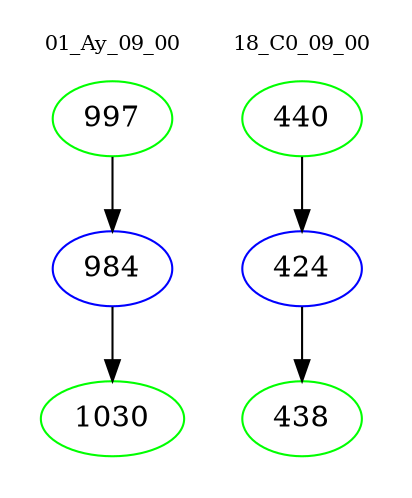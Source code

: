 digraph{
subgraph cluster_0 {
color = white
label = "01_Ay_09_00";
fontsize=10;
T0_997 [label="997", color="green"]
T0_997 -> T0_984 [color="black"]
T0_984 [label="984", color="blue"]
T0_984 -> T0_1030 [color="black"]
T0_1030 [label="1030", color="green"]
}
subgraph cluster_1 {
color = white
label = "18_C0_09_00";
fontsize=10;
T1_440 [label="440", color="green"]
T1_440 -> T1_424 [color="black"]
T1_424 [label="424", color="blue"]
T1_424 -> T1_438 [color="black"]
T1_438 [label="438", color="green"]
}
}
